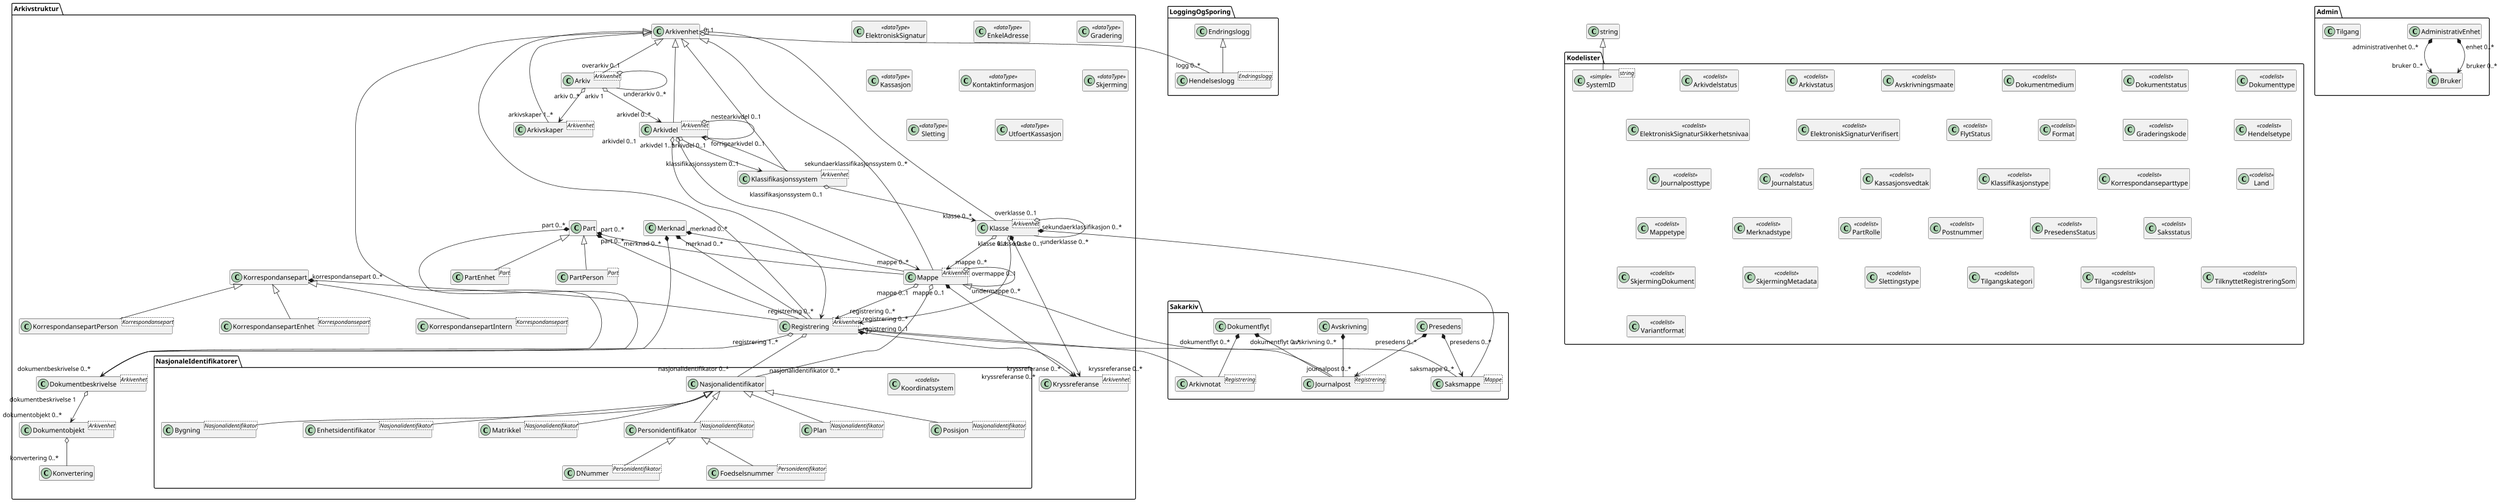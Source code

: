 @startuml
scale max 4096 width
skinparam nodesep 100
hide members
class Admin.AdministrativEnhet {
  +systemID : SystemID [0..1]
  +administrativEnhetNavn : string
  +kortnavn : string [0..1]
  +opprettetDato : datetime
  +opprettetAv : string [0..1]
  +avsluttetDato : datetime [0..1]
  +administrativEnhetsstatus : string
  +referanseOverordnetEnhet : SystemID [0..1]
  +virksomhetsspesifikkeMetadata : any [0..1]
}

class Admin.Bruker {
  +systemID : SystemID [0..1]
  +brukerNavn : string
  +opprettetDato : datetime
  +opprettetAv : string [0..1]
  +avsluttetDato : datetime [0..1]
  +virksomhetsspesifikkeMetadata : any [0..1]
  +kortnavn : string [0..1]
}

class Admin.Tilgang {
  +systemID : SystemID [0..1]
  +rolle : string
  +tilgangskategori : Tilgangskategori
  +referanseArkivenhet : SystemID [0..1]
  +tilgangsrestriksjon : Tilgangsrestriksjon [0..1]
  +les : boolean
  +ny : boolean
  +endre : boolean
  +slett : boolean
}

class Arkivstruktur.Arkiv <Arkivenhet> {
  +tittel : string
  +beskrivelse : string [0..1]
  +arkivstatus : Arkivstatus [0..1]
  +dokumentmedium : Dokumentmedium [0..1]
  +oppbevaringssted : string [0..*]
  +avsluttetDato : datetime [0..1]
  +avsluttetAv : string [0..1]
  +referanseAvsluttetAv : SystemID [0..1]
}

class Arkivstruktur.Arkivdel <Arkivenhet> {
  +tittel : string
  +beskrivelse : string [0..1]
  +arkivdelstatus : Arkivdelstatus
  +dokumentmedium : Dokumentmedium [0..1]
  +oppbevaringssted : string [0..*]
  +avsluttetDato : datetime [0..1]
  +avsluttetAv : string [0..1]
  +referanseAvsluttetAv : SystemID [0..1]
  +arkivperiodeStartDato : date [0..1]
  +arkivperiodeSluttDato : date [0..1]
  +referanseForloeper : SystemID [0..1]
  +referanseArvtaker : SystemID [0..1]
  +kassasjon : Kassasjon [0..1]
  +utfoertKassasjon : UtfoertKassasjon [0..1]
  +sletting : Sletting [0..1]
  +skjerming : Skjerming [0..1]
  +gradering : Gradering [0..1]
}

class Arkivstruktur.Arkivenhet {
  +systemID : SystemID [0..1]
  +oppdatertDato : datetime [0..1]
  +opprettetDato : datetime [0..1]
  +opprettetAv : string [0..1]
  +oppdatertAv : string [0..1]
  +referanseOppdatertAv : SystemID [0..1]
  +referanseOpprettetAv : SystemID [0..1]
}

class Arkivstruktur.Arkivskaper <Arkivenhet> {
  +arkivskaperID : string
  +arkivskaperNavn : string
  +beskrivelse : string [0..1]
}

class Arkivstruktur.Dokumentbeskrivelse <Arkivenhet> {
  +dokumenttype : Dokumenttype
  +dokumentstatus : Dokumentstatus
  +tittel : string
  +beskrivelse : string [0..1]
  +forfatter : string [0..*]
  +dokumentmedium : Dokumentmedium [0..1]
  +oppbevaringssted : string [0..1]
  +tilknyttetRegistreringSom : TilknyttetRegistreringSom
  +dokumentnummer : integer
  +tilknyttetDato : datetime
  +tilknyttetAv : string [0..1]
  +referanseTilknyttetAv : SystemID [0..1]
  +kassasjon : Kassasjon [0..1]
  +utfoertKassasjon : UtfoertKassasjon [0..1]
  +sletting : Sletting [0..1]
  +skjerming : Skjerming [0..1]
  +gradering : Gradering [0..1]
  +elektroniskSignatur : ElektroniskSignatur [0..1]
  +eksternReferanse : string [0..1]
  +virksomhetsspesifikkeMetadata : any [0..1]
}

class Arkivstruktur.Dokumentobjekt <Arkivenhet> {
  +versjonsnummer : integer
  +variantformat : Variantformat
  +format : Format [0..1]
  +formatDetaljer : string [0..1]
  +referanseDokumentfil : string [0..1]
  +filnavn : string [0..1]
  +sjekksum : string [0..1]
  +mimeType : string [0..1]
  +sjekksumAlgoritme : string [0..1]
  +filstoerrelse : integer [0..1]
  +elektroniskSignatur : ElektroniskSignatur [0..1]
}

class Arkivstruktur.ElektroniskSignatur <<dataType>> {
  +elektroniskSignaturSikkerhetsnivaa : ElektroniskSignaturSikkerhetsnivaa
  +elektroniskSignaturVerifisert : ElektroniskSignaturVerifisert
  +verifisertDato : date
  +verifisertAv : string
  +referanseVerifisertAv : SystemID [0..1]
}

class Arkivstruktur.EnkelAdresse <<dataType>> {
  +adresselinje1 : string [0..1]
  +adresselinje2 : string [0..1]
  +adresselinje3 : string [0..1]
  +postnr : Postnummer [0..1]
  +poststed : string
  +landkode : Land [0..1]
}

class Arkivstruktur.Gradering <<dataType>> {
  +graderingskode : Graderingskode
  +graderingsdato : datetime
  +gradertAv : string
  +referanseGradertAv : SystemID
  +nedgraderingsdato : datetime [0..1]
  +nedgradertAv : string [0..1]
  +referanseNedgradertAv : SystemID [0..1]
}

class Arkivstruktur.Kassasjon <<dataType>> {
  +kassasjonsvedtak : Kassasjonsvedtak
  +kassasjonshjemmel : string [0..1]
  +bevaringstid : integer
  +kassasjonsdato : date
}

class Arkivstruktur.Klasse <Arkivenhet> {
  +klasseID : string
  +tittel : string
  +beskrivelse : string [0..1]
  +noekkelord : string [0..*]
  +avsluttetDato : datetime [0..1]
  +avsluttetAv : string [0..1]
  +referanseAvsluttetAv : SystemID [0..1]
  +skjerming : Skjerming [0..1]
  +kassasjon : Kassasjon [0..1]
  +gradering : Gradering [0..1]
}

class Arkivstruktur.Klassifikasjonssystem <Arkivenhet> {
  +klassifikasjonstype : Klassifikasjonstype [0..1]
  +tittel : string
  +beskrivelse : string [0..1]
  +avsluttetDato : datetime [0..1]
  +avsluttetAv : string [0..1]
  +referanseAvsluttetAv : SystemID [0..1]
}

class Arkivstruktur.Kontaktinformasjon <<dataType>> {
  +epostadresse : string [0..1]
  +mobiltelefon : string [0..1]
  +telefon : string [0..1]
}

class Arkivstruktur.Konvertering {
  +systemID : SystemID [0..1]
  +konvertertDato : datetime
  +konvertertAv : string
  +konvertertFraFormat : Format
  +konvertertTilFormat : Format
  +konverteringsverktoey : string [0..1]
  +konverteringskommentar : string [0..1]
}

class Arkivstruktur.Korrespondansepart {
  +systemID : SystemID [0..1]
  +korrespondanseparttype : Korrespondanseparttype
  +virksomhetsspesifikkeMetadata : any [0..1]
}

class Arkivstruktur.KorrespondansepartEnhet <Korrespondansepart> {
  +enhetsidentifikator : Enhetsidentifikator [0..1]
  +navn : string
  +forretningsadresse : EnkelAdresse [0..1]
  +postadresse : EnkelAdresse [0..1]
  +kontaktinformasjon : Kontaktinformasjon [0..1]
  +kontaktperson : string [0..1]
}

class Arkivstruktur.KorrespondansepartIntern <Korrespondansepart> {
  +administrativEnhet : string [0..1]
  +referanseAdministrativEnhet : SystemID [0..1]
  +saksbehandler : string [0..1]
  +referanseSaksbehandler : SystemID [0..1]
}

class Arkivstruktur.KorrespondansepartPerson <Korrespondansepart> {
  +personidentifikator : Personidentifikator [0..*]
  +navn : string
  +postadresse : EnkelAdresse [0..1]
  +bostedsadresse : EnkelAdresse [0..1]
  +kontaktinformasjon : Kontaktinformasjon [0..1]
}

class Arkivstruktur.Kryssreferanse <Arkivenhet> {
}

class Arkivstruktur.Mappe <Arkivenhet> {
  +mappeID : string [0..1]
  +mappetype : Mappetype [0..1]
  +tittel : string
  +offentligTittel : string [0..1]
  +beskrivelse : string [0..1]
  +noekkelord : string [0..*]
  +dokumentmedium : Dokumentmedium [0..1]
  +oppbevaringssted : string [0..*]
  +avsluttetDato : datetime [0..1]
  +avsluttetAv : string [0..1]
  +referanseAvsluttetAv : SystemID [0..1]
  +kassasjon : Kassasjon [0..1]
  +skjerming : Skjerming [0..1]
  +gradering : Gradering [0..1]
  +referanseForelderMappe : SystemID [0..1]
  +virksomhetsspesifikkeMetadata : any [0..1]
}

class Arkivstruktur.Merknad {
  +systemID : SystemID [0..1]
  +merknadstekst : string
  +merknadstype : Merknadstype [0..1]
  +merknadsdato : datetime
  +merknadRegistrertAv : string [0..1]
  +referanseMerknadRegistrertAv : SystemID [0..1]
}

class Arkivstruktur.NasjonaleIdentifikatorer.Bygning <Nasjonalidentifikator> {
  +bygningsnummer : integer
  +endringsloepenummer : integer [0..1]
}

class Arkivstruktur.NasjonaleIdentifikatorer.DNummer <Personidentifikator> {
  +dNummer : string
}

class Arkivstruktur.NasjonaleIdentifikatorer.Enhetsidentifikator <Nasjonalidentifikator> {
  +organisasjonsnummer : string
}

class Arkivstruktur.NasjonaleIdentifikatorer.Foedselsnummer <Personidentifikator> {
  +foedselsnummer : string
}

class Arkivstruktur.NasjonaleIdentifikatorer.Koordinatsystem <<codelist>> {
  +UTM32N = EPSG:32632
  +WGS84 = EPSG:4326
}

class Arkivstruktur.NasjonaleIdentifikatorer.Matrikkel <Nasjonalidentifikator> {
  +kommunenummer : string
  +gaardsnummer : integer
  +bruksnummer : integer
  +festenummer : integer [0..1]
  +seksjonsnummer : integer [0..1]
}

class Arkivstruktur.NasjonaleIdentifikatorer.Nasjonalidentifikator {
  +systemID : SystemID
}

class Arkivstruktur.NasjonaleIdentifikatorer.Personidentifikator <Nasjonalidentifikator> {
}

class Arkivstruktur.NasjonaleIdentifikatorer.Plan <Nasjonalidentifikator> {
  +kommunenummer : string [0..1]
  +fylkesnummer : string [0..1]
  +landkode : Land [0..1]
  +planidentifikasjon : string
}

class Arkivstruktur.NasjonaleIdentifikatorer.Posisjon <Nasjonalidentifikator> {
  +koordinatsystem : Koordinatsystem
  +x : decimal
  +y : decimal
  +z : decimal [0..1]
}

class Arkivstruktur.Part {
  +systemID : SystemID [0..1]
  +partRolle : PartRolle
  +virksomhetsspesifikkeMetadata : any [0..1]
}

class Arkivstruktur.PartEnhet <Part> {
  +enhetsidentifikator : Enhetsidentifikator [0..1]
  +navn : string
  +forretningsadresse : EnkelAdresse [0..1]
  +postadresse : EnkelAdresse [0..1]
  +kontaktinformasjon : Kontaktinformasjon [0..1]
  +kontaktperson : string [0..1]
}

class Arkivstruktur.PartPerson <Part> {
  +personidentifikator : Personidentifikator [0..*]
  +navn : string
  +postadresse : EnkelAdresse [0..1]
  +bostedsadresse : EnkelAdresse [0..1]
  +kontaktinformasjon : Kontaktinformasjon [0..1]
}

class Arkivstruktur.Registrering <Arkivenhet> {
  +arkivertDato : datetime [0..1]
  +arkivertAv : string [0..1]
  +referanseArkivertAv : SystemID [0..1]
  +kassasjon : Kassasjon [0..1]
  +skjerming : Skjerming [0..1]
  +gradering : Gradering [0..1]
  +referanseArkivdel : SystemID [0..1]
  +registreringsID : string [0..1]
  +tittel : string
  +offentligTittel : string [0..1]
  +beskrivelse : string [0..1]
  +noekkelord : string [0..*]
  +forfatter : string [0..*]
  +dokumentmedium : Dokumentmedium [0..1]
  +oppbevaringssted : string [0..*]
  +virksomhetsspesifikkeMetadata : any [0..1]
}

class Arkivstruktur.Skjerming <<dataType>> {
  +tilgangsrestriksjon : Tilgangsrestriksjon
  +skjermingshjemmel : string
  +skjermingMetadata : SkjermingMetadata [0..*]
  +skjermingDokument : SkjermingDokument [0..1]
  +skjermingsvarighet : integer [0..1]
  +skjermingOpphoererDato : date [0..1]
}

class Arkivstruktur.Sletting <<dataType>> {
  +slettingstype : Slettingstype
  +slettetDato : datetime
  +slettetAv : string
  +referanseSlettetAv : SystemID
}

class Arkivstruktur.UtfoertKassasjon <<dataType>> {
  +kassertDato : datetime
  +kassertAv : string
  +referanseKassertAv : SystemID [1..1 1
}

class Kodelister.Arkivdelstatus <<codelist>> {
  +Aktiv periode = A
  +Overlappingsperiode = O
  +Avsluttet periode = P
  +Uaktuelle mapper = U
}

class Kodelister.Arkivstatus <<codelist>> {
  +Opprettet = O
  +Avsluttet = A
}

class Kodelister.Avskrivningsmaate <<codelist>> {
  +Besvart med brev = BU
  +Besvart med e-post = BE
  +Besvart på telefon = TLF
  +Tatt til etterretning = TE
  +Tatt til orientering = TO
  +Besvart med notat = BN
  +Saken ble avsluttet = SA
}

class Kodelister.Dokumentmedium <<codelist>> {
  +Fysisk medium = F
  +Elektronisk arkiv = E
  +Blandet fysisk og elektronisk arkiv = B
}

class Kodelister.Dokumentstatus <<codelist>> {
  +Dokumentet er under redigering = B
  +Dokumentet er ferdigstilt = F
}

class Kodelister.Dokumenttype <<codelist>> {
  +Brev = B
  +Rundskriv = R
  +Faktura = F
  +Ordrebekreftelse = O
}

class Kodelister.ElektroniskSignaturSikkerhetsnivaa <<codelist>> {
  +Symmetrisk kryptert = SK
  +Sendt med PKI/virksomhetssertifikat = V
  +Sendt med PKI/"person standard"-sertifikat = PS
  +Sendt med PKI/"person høy"-sertifikat = PH
}

class Kodelister.ElektroniskSignaturVerifisert <<codelist>> {
  +Signatur påført, ikke verifisert = I
  +Signatur påført og verifisert = V
}

class Kodelister.FlytStatus <<codelist>> {
  +Godkjent = G
  +Ikke godkjent = I
  +Sendt tilbake til saksbehandler med kommentarer = S
}

class Kodelister.Format <<codelist>> {
  +Ren tekst = fmt/111
  +TIFF versjon 6 = fmt/353
  +PDF/A 1a - ISO 19005-1:2005 = fmt/95
  +PDF/A 1b - ISO 19005-1:2005 = fmt/354
  +XML = fmt/101
  +JPEG = fmt/42
  +SOSI = av/1
  +MPEG-2 = x-fmt/386
  +MP3 = fmt/134
  +PNG = fmt/11
}

class Kodelister.Graderingskode <<codelist>> {
  {field} +Strengt hemmelig (sikkerhetsgrad) = SH
  {field} +Hemmelig (sikkerhetsgrad) = H
  {field} +Konfidensielt (sikkerhetsgrad) = K
  {field} +Begrenset (sikkerhetsgrad) = B
  {field} +Fortrolig (beskyttelsesgrad) = F
  {field} +Strengt fortrolig (beskyttelsesgrad) = SF
}

class Kodelister.Hendelsetype <<codelist>> {
  +Endringslogg
  +Søknad mottatt
  +Søknad komplett
  +Vedtak
}

class Kodelister.Journalposttype <<codelist>> {
  +Inngående dokument = I
  +Utgående dokument = U
  +Organinternt dokument for oppfølging = N
  +Organinternt dokument uten oppfølging = X
  +Saksframlegg = S
}

class Kodelister.Journalstatus <<codelist>> {
  +Journalført = J
  +Ferdigstilt fra saksbehandler = F
  +Godkjent av leder = G
  +Ekspedert = E
  +Arkivert = A
  +Utgår = U
  +Midlertidig registrering av innkommet dokument = M
  +Saksbehandler har registrert innkommet dokument = S
  +Reservert dokument = R
}

class Kodelister.Kassasjonsvedtak <<codelist>> {
  +Bevares = B
  +Kasseres = K
  +Vurderes senere = G
}

class Kodelister.Klassifikasjonstype <<codelist>> {
  +Gårds- og bruksnummer = GBN
  +Funksjonsbasert, hierarkisk = FH
  +Emnebasert, hierarkisk arkivnøkkel = EH
  +Emnebasert, ett nivå = E1
  +K-koder = KK
  +Mangefasettert, ikke hierarki = MF
  +Objektbasert = UO
  +Fødselsnummer = PNR
}

class Kodelister.Korrespondanseparttype <<codelist>> {
  +Avsender = EA
  +Mottaker = EM
  +Kopimottaker = EK
  +Gruppemottaker = GM
  +Intern avsender = IA
  +Intern mottaker = IM
  +Intern kopimottaker = IK
  +Medavsender = IS
}

class Kodelister.Land <<codelist>> {
}

class Kodelister.Mappetype <<codelist>> {
}

class Kodelister.Merknadstype <<codelist>> {
  +Merknad fra saksbehandler = MS
  +Merknad fra leder = ML
  +Merknad fra arkivansvarlig = MA
}

class Kodelister.PartRolle <<codelist>> {
  +Klient = KLI
  +Pårørende = PAA
  +Formynder = FORM
  +Advokat = ADV
}

class Kodelister.Postnummer <<codelist>> {
}

class Kodelister.PresedensStatus <<codelist>> {
  +Gjeldende = G
  +Foreldet = F
}

class Kodelister.Saksstatus <<codelist>> {
  +Under behandling = B
  +Avsluttet = A
  +Utgår = U
  +Opprettet av saksbehandler = R
  +Avsluttet av saksbehandler = S
  +Unntatt prosesstyring = P
  +Ferdig fra saksbehandler = F
}

class Kodelister.SkjermingDokument <<codelist>> {
  +Skjerming av hele dokumentet = H
  +Skjerming av deler av dokumentet = D
}

class Kodelister.SkjermingMetadata <<codelist>> {
  +Skjerming klasseID = KID
  +Skjerming tittel klasse = TKL
  +Skjerming tittel mappe - unntatt første linje = TM1
  +Skjerming tittel mappe - utvalgte ord = TMO
  +Skjerming navn part i sak = NPS
  +Skjerming tittel registrering - unntatt første linje = TR1
  +Skjerming tittel registrering - utvalgte ord = TRO
  +Skjerming navn avsender = NA
  +Skjerming navn mottaker = NM
  +Skjerming tittel dokumentbeskrivelse = TD
  +Skjerming merknadstekst = MT
  +Midlertidig skjerming = M
}

class Kodelister.Slettingstype <<codelist>> {
  +Sletting av produksjonsformat = SP
  +Sletting av tidligere versjon = SV
  +Sletting av variant med sladdet informasjon = SS
  +Sletting av hele innholdet i arkivdelen = SA
}

class Kodelister.SystemID <string> <<simple>> {
}

class Kodelister.Tilgangskategori <<codelist>> {
  +arkivdel = A
  +klasse = K
  +mappe = M
  +registrering = R
  +dokumentbeskrivelse = D
}

class Kodelister.Tilgangsrestriksjon <<codelist>> {
  +Begrenset etter sikkerhetsinstruksen = B
  +Konfidensielt etter sikkerhetsinstruksen = K
  +Hemmelig etter sikkerhetsinstruksen = H
  +Fortrolig etter beskyttelsesinstruksen = F
  +Strengt fortrolig etter beskyttelsesinstruksen = SF
  +Unntatt etter offentlighetsloven § 5 = 5
  +Unntatt etter offentlighetsloven § 5a = 5a
  +Unntatt etter offentlighetsloven § 6 = 6
  +Unntatt etter offentlighetsloven § 11 = 11
  +Midlertidig sperret = XX
  +Personalsaker = P
  +Klientsaker = KL
}

class Kodelister.TilknyttetRegistreringSom <<codelist>> {
  +Hoveddokument = H
  +Vedlegg = V
}

class Kodelister.Variantformat <<codelist>> {
  +Produksjonsformat = P
  +Arkivformat = A
  +Dokument hvor deler av innholdet er skjermet = O
}

class LoggingOgSporing.Endringslogg {
  +systemID : SystemID [0..1]
  +referanseArkivenhet : SystemID [0..1]
  +referanseMetadata : string [0..1]
  +endretDato : datetime
  +endretAv : string
  +referanseEndretAv : SystemID
  +tidligereVerdi : string [0..1]
  +nyVerdi : string [0..1]
}

class LoggingOgSporing.Hendelseslogg <Endringslogg> {
  +hendelsetype : Hendelsetype
  +beskrivelse : string [0..1]
  +hendelseDato : datetime
}

class Sakarkiv.Arkivnotat <Registrering> {
  +dokumentetsDato : date [0..1]
  +mottattDato : datetime [0..1]
  +sendtDato : datetime [0..1]
  +forfallsdato : date [0..1]
  +offentlighetsvurdertDato : date [0..1]
  +antallVedlegg : integer [0..1]
  +utlaantDato : date [0..1]
  +utlaantTil : string [0..1]
  +referanseUtlaantTil : SystemID [0..1]
}

class Sakarkiv.Avskrivning {
  +systemID : SystemID [0..1]
  +avskrivningsdato : date
  +avskrevetAv : string
  +referanseAvskrevetAv : SystemID [0..1]
  +avskrivningsmaate : Avskrivningsmaate
  +referanseAvskrivesAvJournalpost : SystemID [0..1]
  +referanseAvskrivesAvKorrespondansepart : SystemID [0..1]
}

class Sakarkiv.Dokumentflyt {
  +systemID : SystemID [0..1]
  +flytTil : string
  +referanseFlytTil : SystemID [0..1]
  +flytFra : string
  +referanseFlytFra : SystemID [0..1]
  +flytMottattDato : datetime
  +flytSendtDato : datetime
  +flytStatus : FlytStatus
  +flytMerknad : string [0..1]
}

class Sakarkiv.Journalpost <Registrering> {
  +journalaar : integer [0..1]
  +journalsekvensnummer : integer [0..1]
  +journalpostnummer : integer
  +journalposttype : Journalposttype
  +journalstatus : Journalstatus
  +journaldato : date
  +dokumentetsDato : date [0..1]
  +mottattDato : datetime [0..1]
  +sendtDato : date [0..1]
  +forfallsdato : date [0..1]
  +offentlighetsvurdertDato : date [0..1]
  +antallVedlegg : integer [0..1]
  +utlaantDato : date [0..1]
  +utlaantTil : string [0..1]
  +referanseUtlaantTil : SystemID [0..1]
  +journalenhet : string [0..1]
  +elektroniskSignatur : ElektroniskSignatur [0..1]
}

class Sakarkiv.Presedens {
  +systemID : SystemID [0..1]
  +presedensDato : date
  +opprettetDato : datetime [0..1]
  +opprettetAv : string [0..1]
  +referanseOpprettetAv : SystemID [0..1]
  +tittel : string
  +beskrivelse : string [0..1]
  +presedensHjemmel : string [0..1]
  +rettskildefaktor : string
  +presedensGodkjentDato : datetime [0..1]
  +presedensGodkjentAv : string [0..1]
  +referansePresedensGodkjentAv : SystemID [0..1]
  +avsluttetDato : datetime [0..1]
  +avsluttetAv : string [0..1]
  +referanseAvsluttetAv : SystemID [0..1]
  +presedensStatus : PresedensStatus [0..1]
}

class Sakarkiv.Saksmappe <Mappe> {
  +saksaar : integer
  +sakssekvensnummer : integer
  +saksdato : date
  +administrativEnhet : string [0..1]
  +referanseAdministrativEnhet : SystemID [0..1]
  +saksansvarlig : string
  +referanseSaksansvarlig : SystemID [0..1]
  +journalenhet : string [0..1]
  +saksstatus : Saksstatus
  +utlaantDato : date [0..1]
  +utlaantTil : string [0..1]
  +referanseUtlaantTil : SystemID [0..1]
}

Admin.AdministrativEnhet "administrativenhet 0..*" *--> "bruker 0..*" Admin.Bruker
Admin.AdministrativEnhet "enhet 0..*" *--> "bruker 0..*" Admin.Bruker
Arkivstruktur.Arkiv "arkiv 0..*" o--> "arkivskaper 1..*" Arkivstruktur.Arkivskaper
Arkivstruktur.Arkiv "arkiv 1" o--> "arkivdel 0..*" Arkivstruktur.Arkivdel
Arkivstruktur.Arkiv "overarkiv 0..1" o-- "underarkiv 0..*" Arkivstruktur.Arkiv
Arkivstruktur.Arkivdel "arkivdel 0..1" o--> "mappe 0..*" Arkivstruktur.Mappe
Arkivstruktur.Arkivdel "arkivdel 0..1" o--> "registrering 0..*" Arkivstruktur.Registrering
Arkivstruktur.Arkivdel "arkivdel 1..*" o--> "klassifikasjonssystem 0..1" Arkivstruktur.Klassifikasjonssystem
Arkivstruktur.Arkivdel "nestearkivdel 0..1" o--> "forrigearkivdel 0..1" Arkivstruktur.Arkivdel
Arkivstruktur.Arkivdel o-- "sekundaerklassifikasjonssystem 0..*" Arkivstruktur.Klassifikasjonssystem
Arkivstruktur.Arkivenhet "0..1" o-- "logg 0..*" LoggingOgSporing.Hendelseslogg
Arkivstruktur.Arkivenhet <|-- Arkivstruktur.Arkiv
Arkivstruktur.Arkivenhet <|-- Arkivstruktur.Arkivdel
Arkivstruktur.Arkivenhet <|-- Arkivstruktur.Arkivskaper
Arkivstruktur.Arkivenhet <|-- Arkivstruktur.Dokumentbeskrivelse
Arkivstruktur.Arkivenhet <|-- Arkivstruktur.Klasse
Arkivstruktur.Arkivenhet <|-- Arkivstruktur.Klassifikasjonssystem
Arkivstruktur.Arkivenhet <|-- Arkivstruktur.Mappe
Arkivstruktur.Arkivenhet <|-- Arkivstruktur.Registrering
Sakarkiv.Avskrivning "avskrivning 0..*" *-- Sakarkiv.Journalpost
Arkivstruktur.Dokumentbeskrivelse "dokumentbeskrivelse 1" o--> "dokumentobjekt 0..*" Arkivstruktur.Dokumentobjekt
Sakarkiv.Dokumentflyt "dokumentflyt 0..*" *-- Sakarkiv.Arkivnotat
Sakarkiv.Dokumentflyt "dokumentflyt 0..*" *-- Sakarkiv.Journalpost
Arkivstruktur.Dokumentobjekt o-- "konvertering 0..*" Arkivstruktur.Konvertering
LoggingOgSporing.Endringslogg <|-- LoggingOgSporing.Hendelseslogg
Arkivstruktur.Klasse "klasse 0..1" *--> "kryssreferanse 0..*" Arkivstruktur.Kryssreferanse
Arkivstruktur.Klasse "klasse 0..1" o--> "mappe 0..*" Arkivstruktur.Mappe
Arkivstruktur.Klasse "klasse 0..1" o--> "registrering 0..*" Arkivstruktur.Registrering
Arkivstruktur.Klasse "overklasse 0..1" o-- "underklasse 0..*" Arkivstruktur.Klasse
Arkivstruktur.Klasse "sekundaerklassifikasjon 0..*" *-- Sakarkiv.Saksmappe
Arkivstruktur.Klassifikasjonssystem "klassifikasjonssystem 0..1" o--> "klasse 0..*" Arkivstruktur.Klasse
Arkivstruktur.Korrespondansepart "korrespondansepart 0..*" *-- Arkivstruktur.Registrering
Arkivstruktur.Korrespondansepart <|-- Arkivstruktur.KorrespondansepartEnhet
Arkivstruktur.Korrespondansepart <|-- Arkivstruktur.KorrespondansepartIntern
Arkivstruktur.Korrespondansepart <|-- Arkivstruktur.KorrespondansepartPerson
Arkivstruktur.Mappe "mappe 0..1" *--> "kryssreferanse 0..*" Arkivstruktur.Kryssreferanse
Arkivstruktur.Mappe "mappe 0..1" o--> "registrering 0..*" Arkivstruktur.Registrering
Arkivstruktur.Mappe "overmappe 0..1" o-- "undermappe 0..*" Arkivstruktur.Mappe
Arkivstruktur.Mappe <|-- Sakarkiv.Saksmappe
Arkivstruktur.Mappe o-- "nasjonalidentifikator 0..*" Arkivstruktur.NasjonaleIdentifikatorer.Nasjonalidentifikator
Arkivstruktur.Merknad "merknad 0..*" *-- Arkivstruktur.Dokumentbeskrivelse
Arkivstruktur.Merknad "merknad 0..*" *-- Arkivstruktur.Mappe
Arkivstruktur.Merknad "merknad 0..*" *-- Arkivstruktur.Registrering
Arkivstruktur.NasjonaleIdentifikatorer.Nasjonalidentifikator <|-- Arkivstruktur.NasjonaleIdentifikatorer.Bygning
Arkivstruktur.NasjonaleIdentifikatorer.Nasjonalidentifikator <|-- Arkivstruktur.NasjonaleIdentifikatorer.Enhetsidentifikator
Arkivstruktur.NasjonaleIdentifikatorer.Nasjonalidentifikator <|-- Arkivstruktur.NasjonaleIdentifikatorer.Matrikkel
Arkivstruktur.NasjonaleIdentifikatorer.Nasjonalidentifikator <|-- Arkivstruktur.NasjonaleIdentifikatorer.Personidentifikator
Arkivstruktur.NasjonaleIdentifikatorer.Nasjonalidentifikator <|-- Arkivstruktur.NasjonaleIdentifikatorer.Plan
Arkivstruktur.NasjonaleIdentifikatorer.Nasjonalidentifikator <|-- Arkivstruktur.NasjonaleIdentifikatorer.Posisjon
Arkivstruktur.Part "part 0..*" *-- Arkivstruktur.Dokumentbeskrivelse
Arkivstruktur.Part "part 0..*" *-- Arkivstruktur.Mappe
Arkivstruktur.Part "part 0..*" *-- Arkivstruktur.Registrering
Arkivstruktur.Part <|-- Arkivstruktur.PartEnhet
Arkivstruktur.Part <|-- Arkivstruktur.PartPerson
Arkivstruktur.NasjonaleIdentifikatorer.Personidentifikator <|-- Arkivstruktur.NasjonaleIdentifikatorer.DNummer
Arkivstruktur.NasjonaleIdentifikatorer.Personidentifikator <|-- Arkivstruktur.NasjonaleIdentifikatorer.Foedselsnummer
Sakarkiv.Presedens "presedens 0..*" *--> "journalpost 0..*" Sakarkiv.Journalpost
Sakarkiv.Presedens "presedens 0..*" *--> "saksmappe 0..*" Sakarkiv.Saksmappe
Arkivstruktur.Registrering "registrering 0..1" *--> "kryssreferanse 0..*" Arkivstruktur.Kryssreferanse
Arkivstruktur.Registrering "registrering 1..*" o--> "dokumentbeskrivelse 0..*" Arkivstruktur.Dokumentbeskrivelse
Arkivstruktur.Registrering <|-- Sakarkiv.Arkivnotat
Arkivstruktur.Registrering <|-- Sakarkiv.Journalpost
Arkivstruktur.Registrering o-- "nasjonalidentifikator 0..*" Arkivstruktur.NasjonaleIdentifikatorer.Nasjonalidentifikator
string <|-- Kodelister.SystemID
@enduml
